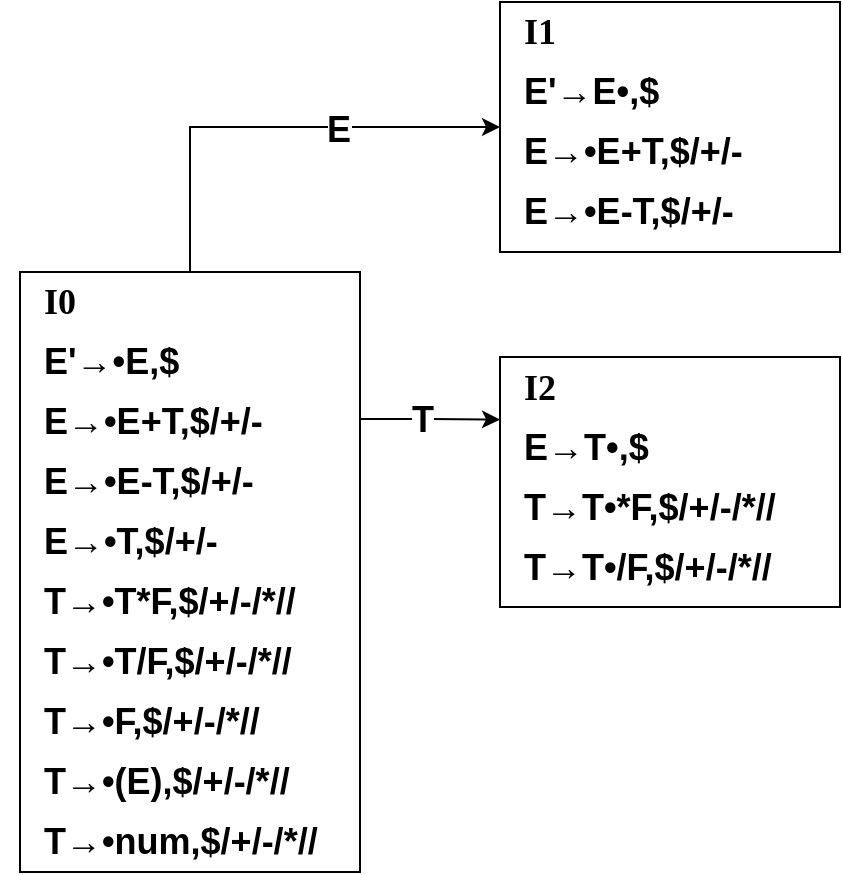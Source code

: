 <mxfile version="22.1.2" type="device">
  <diagram name="第 1 页" id="cNBoXt-2fNRA4Bzkx0R-">
    <mxGraphModel dx="1149" dy="698" grid="1" gridSize="10" guides="1" tooltips="1" connect="1" arrows="1" fold="1" page="1" pageScale="1" pageWidth="827" pageHeight="1169" math="0" shadow="0">
      <root>
        <mxCell id="0" />
        <mxCell id="1" parent="0" />
        <mxCell id="Lx94tNJwy_piZgA6WU3s-24" style="edgeStyle=orthogonalEdgeStyle;rounded=0;orthogonalLoop=1;jettySize=auto;html=1;exitX=0.5;exitY=0;exitDx=0;exitDy=0;entryX=0;entryY=0.5;entryDx=0;entryDy=0;" edge="1" parent="1" source="Lx94tNJwy_piZgA6WU3s-1" target="Lx94tNJwy_piZgA6WU3s-13">
          <mxGeometry relative="1" as="geometry" />
        </mxCell>
        <mxCell id="Lx94tNJwy_piZgA6WU3s-25" value="E" style="edgeLabel;html=1;align=center;verticalAlign=middle;resizable=0;points=[];fontStyle=1;fontSize=18;" vertex="1" connectable="0" parent="Lx94tNJwy_piZgA6WU3s-24">
          <mxGeometry x="0.283" y="-1" relative="1" as="geometry">
            <mxPoint as="offset" />
          </mxGeometry>
        </mxCell>
        <mxCell id="Lx94tNJwy_piZgA6WU3s-31" style="edgeStyle=orthogonalEdgeStyle;rounded=0;orthogonalLoop=1;jettySize=auto;html=1;exitX=0.997;exitY=0.245;exitDx=0;exitDy=0;entryX=0;entryY=0.25;entryDx=0;entryDy=0;exitPerimeter=0;" edge="1" parent="1" source="Lx94tNJwy_piZgA6WU3s-1" target="Lx94tNJwy_piZgA6WU3s-26">
          <mxGeometry relative="1" as="geometry" />
        </mxCell>
        <mxCell id="Lx94tNJwy_piZgA6WU3s-32" value="&lt;b&gt;&lt;font style=&quot;font-size: 18px;&quot;&gt;T&lt;/font&gt;&lt;/b&gt;" style="edgeLabel;html=1;align=center;verticalAlign=middle;resizable=0;points=[];" vertex="1" connectable="0" parent="Lx94tNJwy_piZgA6WU3s-31">
          <mxGeometry x="-0.106" relative="1" as="geometry">
            <mxPoint as="offset" />
          </mxGeometry>
        </mxCell>
        <mxCell id="Lx94tNJwy_piZgA6WU3s-1" value="" style="rounded=0;whiteSpace=wrap;html=1;" vertex="1" parent="1">
          <mxGeometry x="40" y="160" width="170" height="300" as="geometry" />
        </mxCell>
        <mxCell id="Lx94tNJwy_piZgA6WU3s-2" value="&lt;b&gt;&lt;font face=&quot;Comic Sans MS&quot; style=&quot;font-size: 18px;&quot;&gt;I0&lt;/font&gt;&lt;/b&gt;" style="text;html=1;strokeColor=none;fillColor=none;align=center;verticalAlign=middle;whiteSpace=wrap;rounded=0;" vertex="1" parent="1">
          <mxGeometry x="30" y="160" width="60" height="30" as="geometry" />
        </mxCell>
        <mxCell id="Lx94tNJwy_piZgA6WU3s-4" value="&lt;span style=&quot;font-size: 18px;&quot;&gt;&lt;b&gt;E&#39;→•E,$&lt;/b&gt;&lt;/span&gt;" style="text;html=1;strokeColor=none;fillColor=none;align=left;verticalAlign=middle;whiteSpace=wrap;rounded=0;" vertex="1" parent="1">
          <mxGeometry x="50" y="190" width="80" height="30" as="geometry" />
        </mxCell>
        <mxCell id="Lx94tNJwy_piZgA6WU3s-5" value="&lt;span style=&quot;font-size: 18px;&quot;&gt;&lt;b&gt;E→•E+T,$/+/-&lt;/b&gt;&lt;/span&gt;" style="text;html=1;strokeColor=none;fillColor=none;align=left;verticalAlign=middle;whiteSpace=wrap;rounded=0;" vertex="1" parent="1">
          <mxGeometry x="50" y="220" width="120" height="30" as="geometry" />
        </mxCell>
        <mxCell id="Lx94tNJwy_piZgA6WU3s-6" value="&lt;span style=&quot;font-size: 18px;&quot;&gt;&lt;b&gt;E→•E-T,$/+/-&lt;/b&gt;&lt;/span&gt;" style="text;html=1;strokeColor=none;fillColor=none;align=left;verticalAlign=middle;whiteSpace=wrap;rounded=0;" vertex="1" parent="1">
          <mxGeometry x="50" y="250" width="120" height="30" as="geometry" />
        </mxCell>
        <mxCell id="Lx94tNJwy_piZgA6WU3s-7" value="&lt;span style=&quot;font-size: 18px;&quot;&gt;&lt;b&gt;E→•T,$/+/-&lt;/b&gt;&lt;/span&gt;" style="text;html=1;strokeColor=none;fillColor=none;align=left;verticalAlign=middle;whiteSpace=wrap;rounded=0;" vertex="1" parent="1">
          <mxGeometry x="50" y="280" width="140" height="30" as="geometry" />
        </mxCell>
        <mxCell id="Lx94tNJwy_piZgA6WU3s-8" value="&lt;span style=&quot;font-size: 18px;&quot;&gt;&lt;b&gt;T→•T*F,$/+/-/*//&lt;/b&gt;&lt;/span&gt;" style="text;html=1;strokeColor=none;fillColor=none;align=left;verticalAlign=middle;whiteSpace=wrap;rounded=0;" vertex="1" parent="1">
          <mxGeometry x="50" y="310" width="200" height="30" as="geometry" />
        </mxCell>
        <mxCell id="Lx94tNJwy_piZgA6WU3s-9" value="&lt;span style=&quot;font-size: 18px;&quot;&gt;&lt;b&gt;T→•T/F,$/+/-/*//&lt;/b&gt;&lt;/span&gt;" style="text;html=1;strokeColor=none;fillColor=none;align=left;verticalAlign=middle;whiteSpace=wrap;rounded=0;" vertex="1" parent="1">
          <mxGeometry x="50" y="340" width="200" height="30" as="geometry" />
        </mxCell>
        <mxCell id="Lx94tNJwy_piZgA6WU3s-10" value="&lt;span style=&quot;font-size: 18px;&quot;&gt;&lt;b&gt;T→•F,$/+/-/*//&lt;/b&gt;&lt;/span&gt;" style="text;html=1;strokeColor=none;fillColor=none;align=left;verticalAlign=middle;whiteSpace=wrap;rounded=0;" vertex="1" parent="1">
          <mxGeometry x="50" y="370" width="200" height="30" as="geometry" />
        </mxCell>
        <mxCell id="Lx94tNJwy_piZgA6WU3s-11" value="&lt;span style=&quot;font-size: 18px;&quot;&gt;&lt;b&gt;T→•(E),$/+/-/*//&lt;/b&gt;&lt;/span&gt;" style="text;html=1;strokeColor=none;fillColor=none;align=left;verticalAlign=middle;whiteSpace=wrap;rounded=0;" vertex="1" parent="1">
          <mxGeometry x="50" y="400" width="200" height="30" as="geometry" />
        </mxCell>
        <mxCell id="Lx94tNJwy_piZgA6WU3s-12" value="&lt;span style=&quot;font-size: 18px;&quot;&gt;&lt;b&gt;T→•num,$/+/-/*//&lt;/b&gt;&lt;/span&gt;" style="text;html=1;strokeColor=none;fillColor=none;align=left;verticalAlign=middle;whiteSpace=wrap;rounded=0;" vertex="1" parent="1">
          <mxGeometry x="50" y="430" width="200" height="30" as="geometry" />
        </mxCell>
        <mxCell id="Lx94tNJwy_piZgA6WU3s-13" value="" style="rounded=0;whiteSpace=wrap;html=1;" vertex="1" parent="1">
          <mxGeometry x="280" y="25" width="170" height="125" as="geometry" />
        </mxCell>
        <mxCell id="Lx94tNJwy_piZgA6WU3s-14" value="&lt;b&gt;&lt;font face=&quot;Comic Sans MS&quot; style=&quot;font-size: 18px;&quot;&gt;I1&lt;/font&gt;&lt;/b&gt;" style="text;html=1;strokeColor=none;fillColor=none;align=center;verticalAlign=middle;whiteSpace=wrap;rounded=0;" vertex="1" parent="1">
          <mxGeometry x="270" y="25" width="60" height="30" as="geometry" />
        </mxCell>
        <mxCell id="Lx94tNJwy_piZgA6WU3s-15" value="&lt;b style=&quot;font-size: 18px;&quot;&gt;E&#39;→E&lt;/b&gt;&lt;b&gt;&lt;font style=&quot;font-size: 18px;&quot;&gt;•&lt;/font&gt;&lt;/b&gt;&lt;b style=&quot;font-size: 18px;&quot;&gt;,$&lt;/b&gt;" style="text;html=1;strokeColor=none;fillColor=none;align=left;verticalAlign=middle;whiteSpace=wrap;rounded=0;" vertex="1" parent="1">
          <mxGeometry x="290" y="55" width="120" height="30" as="geometry" />
        </mxCell>
        <mxCell id="Lx94tNJwy_piZgA6WU3s-16" value="&lt;span style=&quot;font-size: 18px;&quot;&gt;&lt;b&gt;E→•E+T,$/+/-&lt;/b&gt;&lt;/span&gt;" style="text;html=1;strokeColor=none;fillColor=none;align=left;verticalAlign=middle;whiteSpace=wrap;rounded=0;" vertex="1" parent="1">
          <mxGeometry x="290" y="85" width="120" height="30" as="geometry" />
        </mxCell>
        <mxCell id="Lx94tNJwy_piZgA6WU3s-17" value="&lt;span style=&quot;font-size: 18px;&quot;&gt;&lt;b&gt;E→•E-T,$/+/-&lt;/b&gt;&lt;/span&gt;" style="text;html=1;strokeColor=none;fillColor=none;align=left;verticalAlign=middle;whiteSpace=wrap;rounded=0;" vertex="1" parent="1">
          <mxGeometry x="290" y="115" width="120" height="30" as="geometry" />
        </mxCell>
        <mxCell id="Lx94tNJwy_piZgA6WU3s-26" value="" style="rounded=0;whiteSpace=wrap;html=1;" vertex="1" parent="1">
          <mxGeometry x="280" y="202.5" width="170" height="125" as="geometry" />
        </mxCell>
        <mxCell id="Lx94tNJwy_piZgA6WU3s-27" value="&lt;b&gt;&lt;font face=&quot;Comic Sans MS&quot; style=&quot;font-size: 18px;&quot;&gt;I2&lt;/font&gt;&lt;/b&gt;" style="text;html=1;strokeColor=none;fillColor=none;align=center;verticalAlign=middle;whiteSpace=wrap;rounded=0;" vertex="1" parent="1">
          <mxGeometry x="270" y="202.5" width="60" height="30" as="geometry" />
        </mxCell>
        <mxCell id="Lx94tNJwy_piZgA6WU3s-28" value="&lt;b style=&quot;font-size: 18px;&quot;&gt;E→T&lt;/b&gt;&lt;b&gt;&lt;font style=&quot;font-size: 18px;&quot;&gt;•&lt;/font&gt;&lt;/b&gt;&lt;b style=&quot;font-size: 18px;&quot;&gt;,$&lt;/b&gt;" style="text;html=1;strokeColor=none;fillColor=none;align=left;verticalAlign=middle;whiteSpace=wrap;rounded=0;" vertex="1" parent="1">
          <mxGeometry x="290" y="232.5" width="120" height="30" as="geometry" />
        </mxCell>
        <mxCell id="Lx94tNJwy_piZgA6WU3s-29" value="&lt;span style=&quot;font-size: 18px;&quot;&gt;&lt;b&gt;T→T•*F,$/+/-/*//&lt;/b&gt;&lt;/span&gt;" style="text;html=1;strokeColor=none;fillColor=none;align=left;verticalAlign=middle;whiteSpace=wrap;rounded=0;" vertex="1" parent="1">
          <mxGeometry x="290" y="262.5" width="130" height="30" as="geometry" />
        </mxCell>
        <mxCell id="Lx94tNJwy_piZgA6WU3s-30" value="&lt;span style=&quot;font-size: 18px;&quot;&gt;&lt;b&gt;T→T•/F,$/+/-/*//&lt;/b&gt;&lt;/span&gt;" style="text;html=1;strokeColor=none;fillColor=none;align=left;verticalAlign=middle;whiteSpace=wrap;rounded=0;" vertex="1" parent="1">
          <mxGeometry x="290" y="292.5" width="120" height="30" as="geometry" />
        </mxCell>
      </root>
    </mxGraphModel>
  </diagram>
</mxfile>
